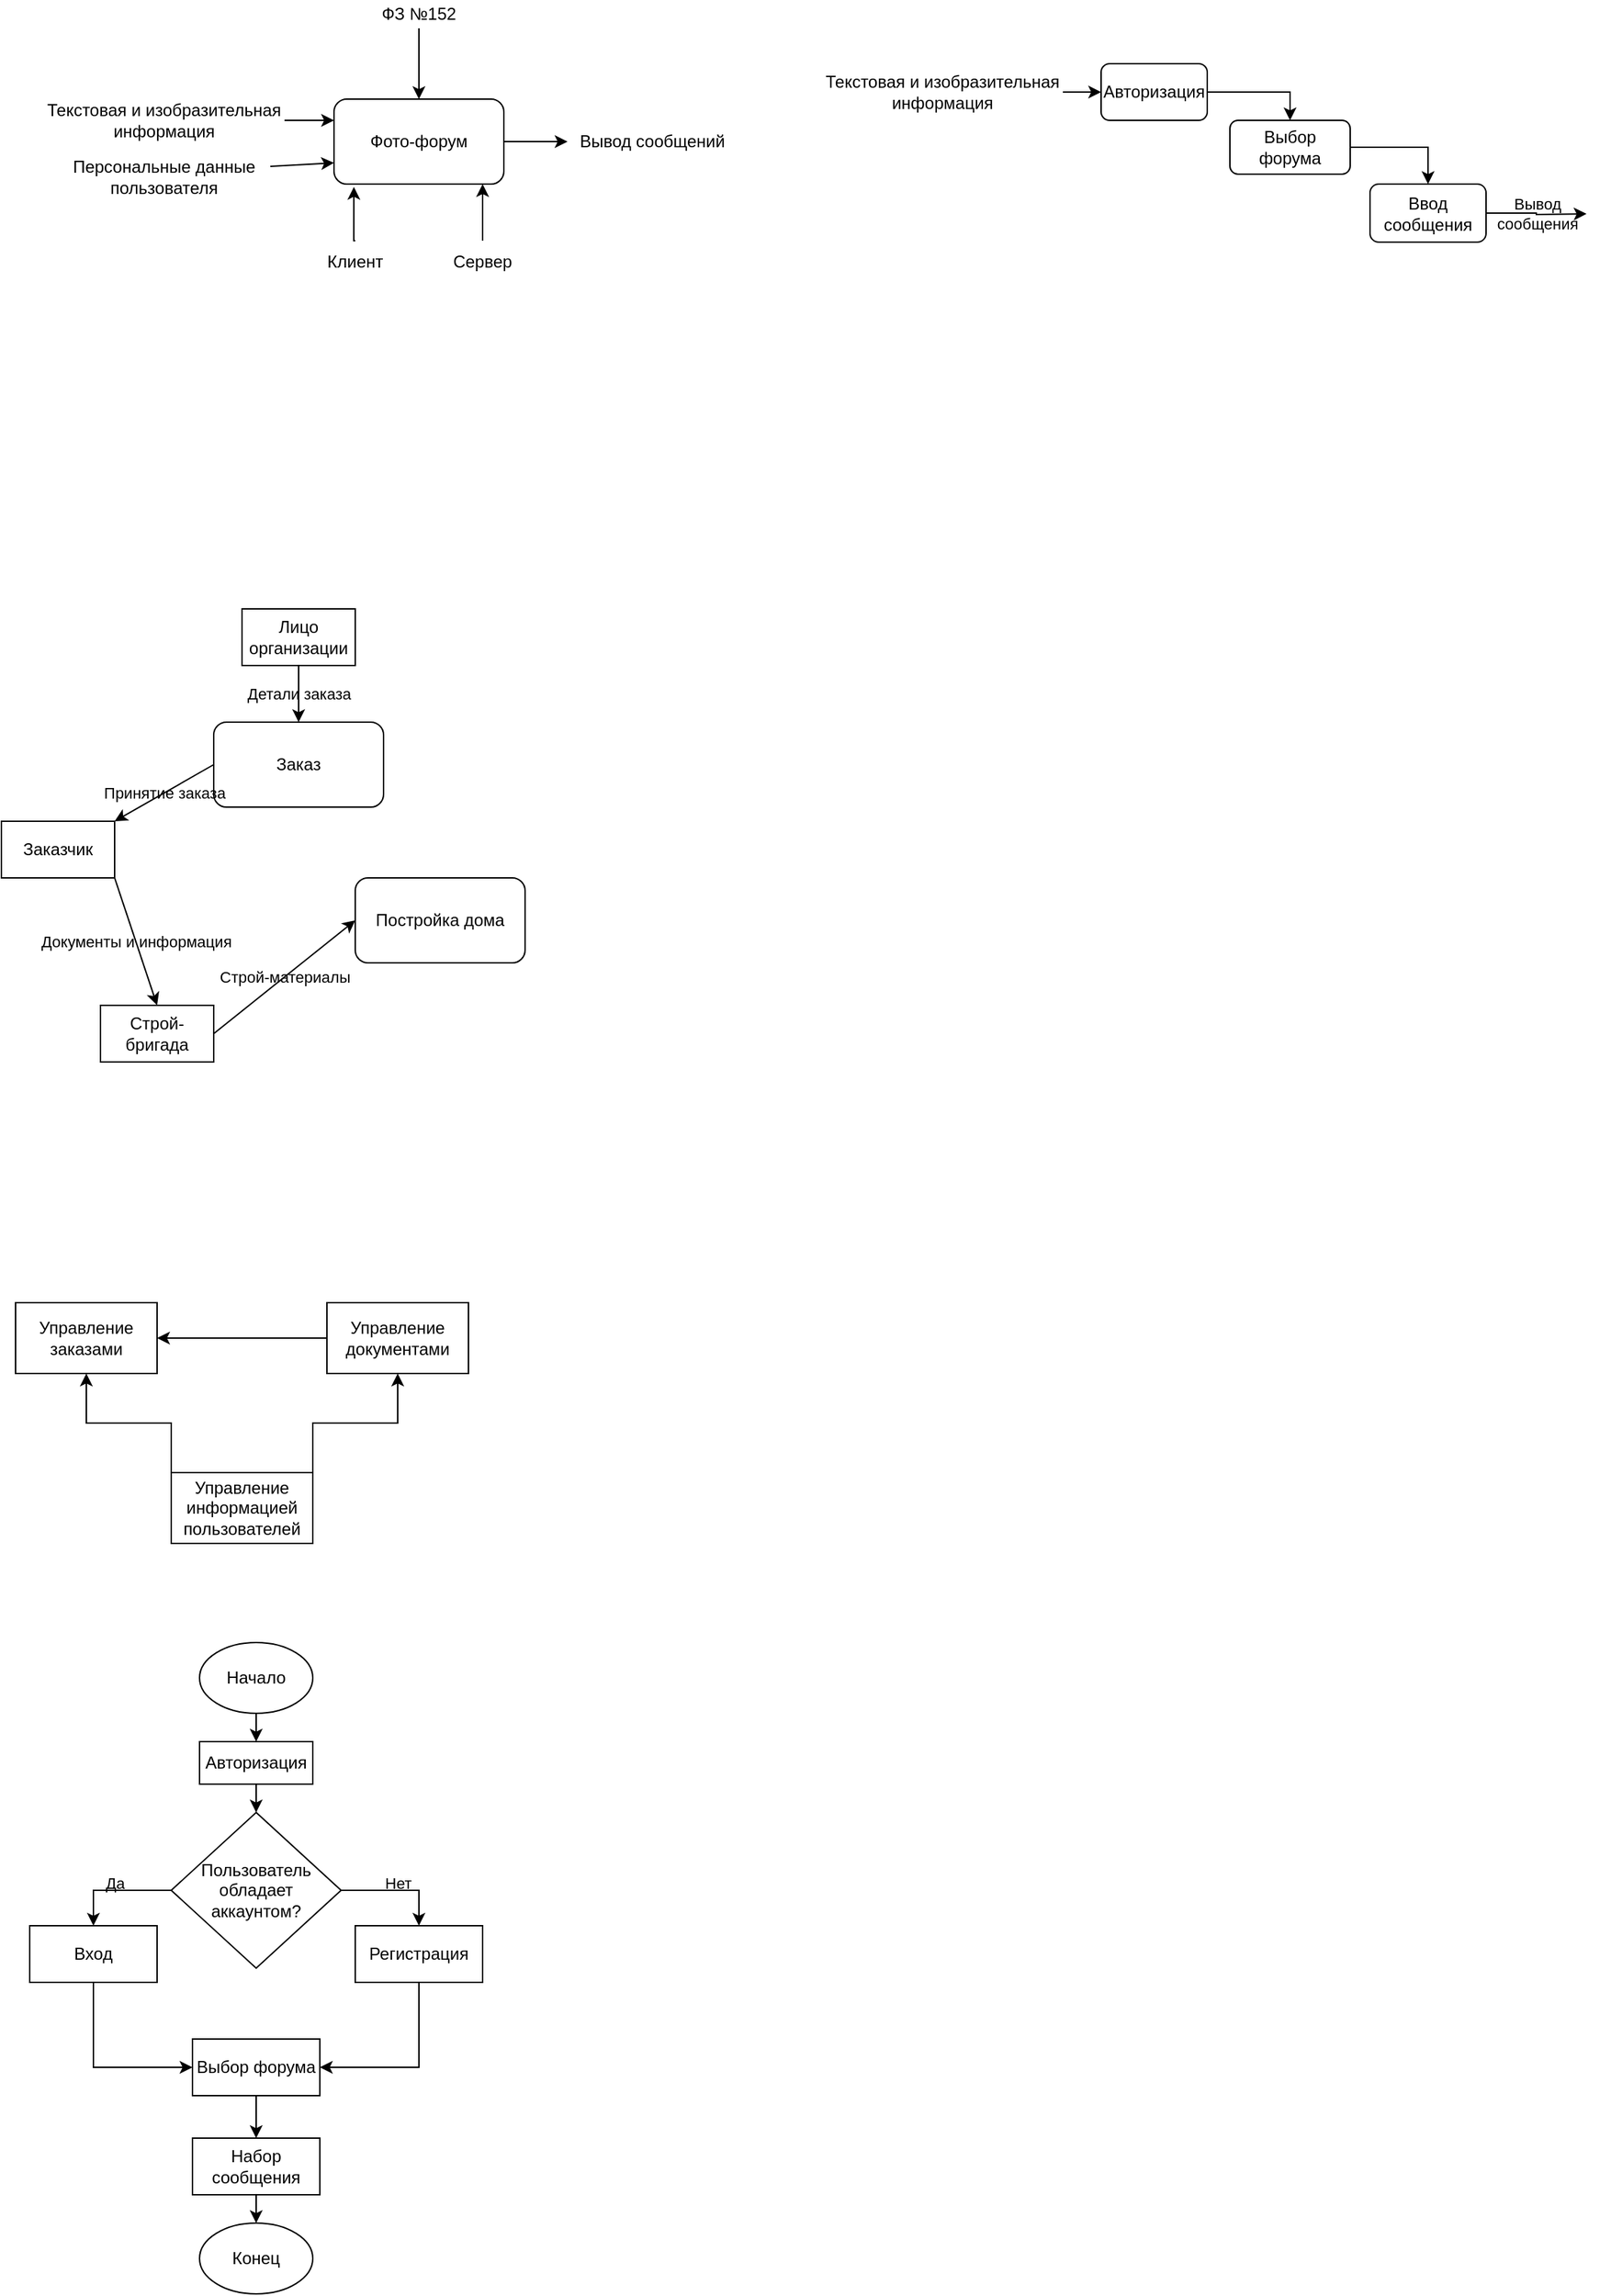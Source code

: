 <mxfile version="20.8.13" type="github">
  <diagram name="Страница 1" id="QdyrQC4noZu7jdqYTgDE">
    <mxGraphModel dx="746" dy="1904" grid="0" gridSize="10" guides="1" tooltips="1" connect="1" arrows="1" fold="1" page="1" pageScale="1" pageWidth="827" pageHeight="1169" math="0" shadow="0">
      <root>
        <mxCell id="0" />
        <mxCell id="1" parent="0" />
        <mxCell id="eFSmikzMpkrYjEHvBEZ9-1" value="Постройка дома" style="rounded=1;whiteSpace=wrap;html=1;" vertex="1" parent="1">
          <mxGeometry x="390" y="320" width="120" height="60" as="geometry" />
        </mxCell>
        <mxCell id="eFSmikzMpkrYjEHvBEZ9-2" value="Заказчик" style="rounded=0;whiteSpace=wrap;html=1;" vertex="1" parent="1">
          <mxGeometry x="140" y="280" width="80" height="40" as="geometry" />
        </mxCell>
        <mxCell id="eFSmikzMpkrYjEHvBEZ9-3" value="Лицо организации" style="rounded=0;whiteSpace=wrap;html=1;" vertex="1" parent="1">
          <mxGeometry x="310" y="130" width="80" height="40" as="geometry" />
        </mxCell>
        <mxCell id="eFSmikzMpkrYjEHvBEZ9-4" value="Строй-бригада" style="rounded=0;whiteSpace=wrap;html=1;" vertex="1" parent="1">
          <mxGeometry x="210" y="410" width="80" height="40" as="geometry" />
        </mxCell>
        <mxCell id="eFSmikzMpkrYjEHvBEZ9-5" value="Документы и информация" style="endArrow=classic;html=1;rounded=0;entryX=0.5;entryY=0;entryDx=0;entryDy=0;exitX=1;exitY=1;exitDx=0;exitDy=0;labelBackgroundColor=none;" edge="1" parent="1" source="eFSmikzMpkrYjEHvBEZ9-2" target="eFSmikzMpkrYjEHvBEZ9-4">
          <mxGeometry width="50" height="50" relative="1" as="geometry">
            <mxPoint x="210" y="320" as="sourcePoint" />
            <mxPoint x="260" y="270" as="targetPoint" />
          </mxGeometry>
        </mxCell>
        <mxCell id="eFSmikzMpkrYjEHvBEZ9-6" value="Заказ" style="rounded=1;whiteSpace=wrap;html=1;" vertex="1" parent="1">
          <mxGeometry x="290" y="210" width="120" height="60" as="geometry" />
        </mxCell>
        <mxCell id="eFSmikzMpkrYjEHvBEZ9-7" value="Детали заказа" style="endArrow=classic;html=1;rounded=0;exitX=0.5;exitY=1;exitDx=0;exitDy=0;entryX=0.5;entryY=0;entryDx=0;entryDy=0;labelBackgroundColor=none;" edge="1" parent="1" source="eFSmikzMpkrYjEHvBEZ9-3" target="eFSmikzMpkrYjEHvBEZ9-6">
          <mxGeometry width="50" height="50" relative="1" as="geometry">
            <mxPoint x="380" y="200" as="sourcePoint" />
            <mxPoint x="430" y="150" as="targetPoint" />
          </mxGeometry>
        </mxCell>
        <mxCell id="eFSmikzMpkrYjEHvBEZ9-8" value="Принятие заказа" style="endArrow=classic;html=1;rounded=0;exitX=0;exitY=0.5;exitDx=0;exitDy=0;entryX=1;entryY=0;entryDx=0;entryDy=0;labelBackgroundColor=none;" edge="1" parent="1" source="eFSmikzMpkrYjEHvBEZ9-6" target="eFSmikzMpkrYjEHvBEZ9-2">
          <mxGeometry width="50" height="50" relative="1" as="geometry">
            <mxPoint x="360" y="180" as="sourcePoint" />
            <mxPoint x="360" y="220" as="targetPoint" />
          </mxGeometry>
        </mxCell>
        <mxCell id="eFSmikzMpkrYjEHvBEZ9-9" value="Строй-материалы" style="endArrow=classic;html=1;rounded=0;entryX=0;entryY=0.5;entryDx=0;entryDy=0;exitX=1;exitY=0.5;exitDx=0;exitDy=0;labelBackgroundColor=none;" edge="1" parent="1" source="eFSmikzMpkrYjEHvBEZ9-4" target="eFSmikzMpkrYjEHvBEZ9-1">
          <mxGeometry width="50" height="50" relative="1" as="geometry">
            <mxPoint x="399" y="410" as="sourcePoint" />
            <mxPoint x="429" y="500" as="targetPoint" />
          </mxGeometry>
        </mxCell>
        <mxCell id="eFSmikzMpkrYjEHvBEZ9-10" value="Управление заказами" style="rounded=0;whiteSpace=wrap;html=1;" vertex="1" parent="1">
          <mxGeometry x="150" y="620" width="100" height="50" as="geometry" />
        </mxCell>
        <mxCell id="eFSmikzMpkrYjEHvBEZ9-15" style="edgeStyle=orthogonalEdgeStyle;rounded=0;orthogonalLoop=1;jettySize=auto;html=1;exitX=0;exitY=0.5;exitDx=0;exitDy=0;entryX=1;entryY=0.5;entryDx=0;entryDy=0;labelBackgroundColor=none;" edge="1" parent="1" source="eFSmikzMpkrYjEHvBEZ9-11" target="eFSmikzMpkrYjEHvBEZ9-10">
          <mxGeometry relative="1" as="geometry" />
        </mxCell>
        <mxCell id="eFSmikzMpkrYjEHvBEZ9-11" value="Управление документами" style="rounded=0;whiteSpace=wrap;html=1;" vertex="1" parent="1">
          <mxGeometry x="370" y="620" width="100" height="50" as="geometry" />
        </mxCell>
        <mxCell id="eFSmikzMpkrYjEHvBEZ9-13" style="edgeStyle=orthogonalEdgeStyle;rounded=0;orthogonalLoop=1;jettySize=auto;html=1;exitX=0;exitY=0;exitDx=0;exitDy=0;entryX=0.5;entryY=1;entryDx=0;entryDy=0;labelBackgroundColor=none;" edge="1" parent="1" source="eFSmikzMpkrYjEHvBEZ9-12" target="eFSmikzMpkrYjEHvBEZ9-10">
          <mxGeometry relative="1" as="geometry" />
        </mxCell>
        <mxCell id="eFSmikzMpkrYjEHvBEZ9-14" style="edgeStyle=orthogonalEdgeStyle;rounded=0;orthogonalLoop=1;jettySize=auto;html=1;exitX=1;exitY=0;exitDx=0;exitDy=0;entryX=0.5;entryY=1;entryDx=0;entryDy=0;labelBackgroundColor=none;" edge="1" parent="1" source="eFSmikzMpkrYjEHvBEZ9-12" target="eFSmikzMpkrYjEHvBEZ9-11">
          <mxGeometry relative="1" as="geometry" />
        </mxCell>
        <mxCell id="eFSmikzMpkrYjEHvBEZ9-12" value="Управление информацией пользователей" style="rounded=0;whiteSpace=wrap;html=1;" vertex="1" parent="1">
          <mxGeometry x="260" y="740" width="100" height="50" as="geometry" />
        </mxCell>
        <mxCell id="eFSmikzMpkrYjEHvBEZ9-24" style="edgeStyle=orthogonalEdgeStyle;rounded=0;orthogonalLoop=1;jettySize=auto;html=1;exitX=0.5;exitY=1;exitDx=0;exitDy=0;entryX=0.5;entryY=0;entryDx=0;entryDy=0;labelBackgroundColor=none;" edge="1" parent="1" source="eFSmikzMpkrYjEHvBEZ9-16" target="eFSmikzMpkrYjEHvBEZ9-19">
          <mxGeometry relative="1" as="geometry" />
        </mxCell>
        <mxCell id="eFSmikzMpkrYjEHvBEZ9-16" value="Начало" style="ellipse;whiteSpace=wrap;html=1;" vertex="1" parent="1">
          <mxGeometry x="280" y="860" width="80" height="50" as="geometry" />
        </mxCell>
        <mxCell id="eFSmikzMpkrYjEHvBEZ9-17" value="Конец" style="ellipse;whiteSpace=wrap;html=1;" vertex="1" parent="1">
          <mxGeometry x="280" y="1270" width="80" height="50" as="geometry" />
        </mxCell>
        <mxCell id="eFSmikzMpkrYjEHvBEZ9-26" value="Нет" style="edgeStyle=orthogonalEdgeStyle;rounded=0;orthogonalLoop=1;jettySize=auto;html=1;exitX=1;exitY=0.5;exitDx=0;exitDy=0;entryX=0.5;entryY=0;entryDx=0;entryDy=0;labelBackgroundColor=none;" edge="1" parent="1" source="eFSmikzMpkrYjEHvBEZ9-18" target="eFSmikzMpkrYjEHvBEZ9-20">
          <mxGeometry y="5" relative="1" as="geometry">
            <mxPoint as="offset" />
          </mxGeometry>
        </mxCell>
        <mxCell id="eFSmikzMpkrYjEHvBEZ9-27" value="Да" style="edgeStyle=orthogonalEdgeStyle;rounded=0;orthogonalLoop=1;jettySize=auto;html=1;exitX=0;exitY=0.5;exitDx=0;exitDy=0;entryX=0.5;entryY=0;entryDx=0;entryDy=0;labelBackgroundColor=none;" edge="1" parent="1" source="eFSmikzMpkrYjEHvBEZ9-18" target="eFSmikzMpkrYjEHvBEZ9-21">
          <mxGeometry y="-5" relative="1" as="geometry">
            <mxPoint as="offset" />
          </mxGeometry>
        </mxCell>
        <mxCell id="eFSmikzMpkrYjEHvBEZ9-18" value="Пользователь обладает аккаунтом?" style="rhombus;whiteSpace=wrap;html=1;" vertex="1" parent="1">
          <mxGeometry x="260" y="980" width="120" height="110" as="geometry" />
        </mxCell>
        <mxCell id="eFSmikzMpkrYjEHvBEZ9-25" style="edgeStyle=orthogonalEdgeStyle;rounded=0;orthogonalLoop=1;jettySize=auto;html=1;exitX=0.5;exitY=1;exitDx=0;exitDy=0;entryX=0.5;entryY=0;entryDx=0;entryDy=0;labelBackgroundColor=none;" edge="1" parent="1" source="eFSmikzMpkrYjEHvBEZ9-19" target="eFSmikzMpkrYjEHvBEZ9-18">
          <mxGeometry relative="1" as="geometry" />
        </mxCell>
        <mxCell id="eFSmikzMpkrYjEHvBEZ9-19" value="Авторизация" style="rounded=0;whiteSpace=wrap;html=1;" vertex="1" parent="1">
          <mxGeometry x="280" y="930" width="80" height="30" as="geometry" />
        </mxCell>
        <mxCell id="eFSmikzMpkrYjEHvBEZ9-29" style="edgeStyle=orthogonalEdgeStyle;rounded=0;orthogonalLoop=1;jettySize=auto;html=1;exitX=0.5;exitY=1;exitDx=0;exitDy=0;entryX=1;entryY=0.5;entryDx=0;entryDy=0;labelBackgroundColor=none;" edge="1" parent="1" source="eFSmikzMpkrYjEHvBEZ9-20" target="eFSmikzMpkrYjEHvBEZ9-22">
          <mxGeometry relative="1" as="geometry" />
        </mxCell>
        <mxCell id="eFSmikzMpkrYjEHvBEZ9-20" value="Регистрация" style="rounded=0;whiteSpace=wrap;html=1;" vertex="1" parent="1">
          <mxGeometry x="390" y="1060" width="90" height="40" as="geometry" />
        </mxCell>
        <mxCell id="eFSmikzMpkrYjEHvBEZ9-28" style="edgeStyle=orthogonalEdgeStyle;rounded=0;orthogonalLoop=1;jettySize=auto;html=1;exitX=0.5;exitY=1;exitDx=0;exitDy=0;entryX=0;entryY=0.5;entryDx=0;entryDy=0;labelBackgroundColor=none;" edge="1" parent="1" source="eFSmikzMpkrYjEHvBEZ9-21" target="eFSmikzMpkrYjEHvBEZ9-22">
          <mxGeometry relative="1" as="geometry" />
        </mxCell>
        <mxCell id="eFSmikzMpkrYjEHvBEZ9-21" value="Вход" style="rounded=0;whiteSpace=wrap;html=1;" vertex="1" parent="1">
          <mxGeometry x="160" y="1060" width="90" height="40" as="geometry" />
        </mxCell>
        <mxCell id="eFSmikzMpkrYjEHvBEZ9-30" style="edgeStyle=orthogonalEdgeStyle;rounded=0;orthogonalLoop=1;jettySize=auto;html=1;exitX=0.5;exitY=1;exitDx=0;exitDy=0;entryX=0.5;entryY=0;entryDx=0;entryDy=0;labelBackgroundColor=none;" edge="1" parent="1" source="eFSmikzMpkrYjEHvBEZ9-22" target="eFSmikzMpkrYjEHvBEZ9-23">
          <mxGeometry relative="1" as="geometry" />
        </mxCell>
        <mxCell id="eFSmikzMpkrYjEHvBEZ9-22" value="Выбор форума" style="rounded=0;whiteSpace=wrap;html=1;" vertex="1" parent="1">
          <mxGeometry x="275" y="1140" width="90" height="40" as="geometry" />
        </mxCell>
        <mxCell id="eFSmikzMpkrYjEHvBEZ9-31" style="edgeStyle=orthogonalEdgeStyle;rounded=0;orthogonalLoop=1;jettySize=auto;html=1;exitX=0.5;exitY=1;exitDx=0;exitDy=0;entryX=0.5;entryY=0;entryDx=0;entryDy=0;labelBackgroundColor=none;" edge="1" parent="1" source="eFSmikzMpkrYjEHvBEZ9-23" target="eFSmikzMpkrYjEHvBEZ9-17">
          <mxGeometry relative="1" as="geometry" />
        </mxCell>
        <mxCell id="eFSmikzMpkrYjEHvBEZ9-23" value="Набор сообщения" style="rounded=0;whiteSpace=wrap;html=1;" vertex="1" parent="1">
          <mxGeometry x="275" y="1210" width="90" height="40" as="geometry" />
        </mxCell>
        <mxCell id="eFSmikzMpkrYjEHvBEZ9-43" style="edgeStyle=orthogonalEdgeStyle;rounded=0;orthogonalLoop=1;jettySize=auto;html=1;exitX=1;exitY=0.5;exitDx=0;exitDy=0;labelBackgroundColor=none;" edge="1" parent="1" source="eFSmikzMpkrYjEHvBEZ9-32" target="eFSmikzMpkrYjEHvBEZ9-35">
          <mxGeometry relative="1" as="geometry" />
        </mxCell>
        <mxCell id="eFSmikzMpkrYjEHvBEZ9-32" value="Фото-форум" style="rounded=1;whiteSpace=wrap;html=1;" vertex="1" parent="1">
          <mxGeometry x="375" y="-230" width="120" height="60" as="geometry" />
        </mxCell>
        <mxCell id="eFSmikzMpkrYjEHvBEZ9-33" value="Текстовая и изобразительная информация&lt;br&gt;" style="text;html=1;strokeColor=none;fillColor=none;align=center;verticalAlign=middle;whiteSpace=wrap;rounded=0;" vertex="1" parent="1">
          <mxGeometry x="170" y="-230" width="170" height="30" as="geometry" />
        </mxCell>
        <mxCell id="eFSmikzMpkrYjEHvBEZ9-34" value="Персональные данные пользователя" style="text;html=1;strokeColor=none;fillColor=none;align=center;verticalAlign=middle;whiteSpace=wrap;rounded=0;" vertex="1" parent="1">
          <mxGeometry x="180" y="-190" width="150" height="30" as="geometry" />
        </mxCell>
        <mxCell id="eFSmikzMpkrYjEHvBEZ9-35" value="Вывод сообщений" style="text;html=1;strokeColor=none;fillColor=none;align=center;verticalAlign=middle;whiteSpace=wrap;rounded=0;" vertex="1" parent="1">
          <mxGeometry x="540" y="-215" width="120" height="30" as="geometry" />
        </mxCell>
        <mxCell id="eFSmikzMpkrYjEHvBEZ9-44" style="edgeStyle=orthogonalEdgeStyle;rounded=0;orthogonalLoop=1;jettySize=auto;html=1;exitX=0.5;exitY=0;exitDx=0;exitDy=0;entryX=0.117;entryY=1.033;entryDx=0;entryDy=0;entryPerimeter=0;labelBackgroundColor=none;" edge="1" parent="1" source="eFSmikzMpkrYjEHvBEZ9-37" target="eFSmikzMpkrYjEHvBEZ9-32">
          <mxGeometry relative="1" as="geometry" />
        </mxCell>
        <mxCell id="eFSmikzMpkrYjEHvBEZ9-37" value="Клиент" style="text;html=1;strokeColor=none;fillColor=none;align=center;verticalAlign=middle;whiteSpace=wrap;rounded=0;" vertex="1" parent="1">
          <mxGeometry x="360" y="-130" width="60" height="30" as="geometry" />
        </mxCell>
        <mxCell id="eFSmikzMpkrYjEHvBEZ9-45" style="edgeStyle=orthogonalEdgeStyle;rounded=0;orthogonalLoop=1;jettySize=auto;html=1;exitX=0.5;exitY=0;exitDx=0;exitDy=0;labelBackgroundColor=none;" edge="1" parent="1" source="eFSmikzMpkrYjEHvBEZ9-38">
          <mxGeometry relative="1" as="geometry">
            <mxPoint x="480" y="-170" as="targetPoint" />
            <Array as="points">
              <mxPoint x="480" y="-168" />
            </Array>
          </mxGeometry>
        </mxCell>
        <mxCell id="eFSmikzMpkrYjEHvBEZ9-38" value="Сервер" style="text;html=1;strokeColor=none;fillColor=none;align=center;verticalAlign=middle;whiteSpace=wrap;rounded=0;" vertex="1" parent="1">
          <mxGeometry x="450" y="-130" width="60" height="30" as="geometry" />
        </mxCell>
        <mxCell id="eFSmikzMpkrYjEHvBEZ9-39" style="edgeStyle=orthogonalEdgeStyle;rounded=0;orthogonalLoop=1;jettySize=auto;html=1;exitX=0.5;exitY=1;exitDx=0;exitDy=0;labelBackgroundColor=none;" edge="1" parent="1" source="eFSmikzMpkrYjEHvBEZ9-37" target="eFSmikzMpkrYjEHvBEZ9-37">
          <mxGeometry relative="1" as="geometry" />
        </mxCell>
        <mxCell id="eFSmikzMpkrYjEHvBEZ9-41" style="edgeStyle=orthogonalEdgeStyle;rounded=0;orthogonalLoop=1;jettySize=auto;html=1;exitX=0.5;exitY=1;exitDx=0;exitDy=0;entryX=0.5;entryY=0;entryDx=0;entryDy=0;labelBackgroundColor=none;" edge="1" parent="1" source="eFSmikzMpkrYjEHvBEZ9-40" target="eFSmikzMpkrYjEHvBEZ9-32">
          <mxGeometry relative="1" as="geometry" />
        </mxCell>
        <mxCell id="eFSmikzMpkrYjEHvBEZ9-40" value="ФЗ №152" style="text;html=1;strokeColor=none;fillColor=none;align=center;verticalAlign=middle;whiteSpace=wrap;rounded=0;" vertex="1" parent="1">
          <mxGeometry x="405" y="-300" width="60" height="20" as="geometry" />
        </mxCell>
        <mxCell id="eFSmikzMpkrYjEHvBEZ9-52" value="" style="endArrow=classic;html=1;rounded=0;labelBackgroundColor=none;exitX=1;exitY=0.25;exitDx=0;exitDy=0;entryX=0;entryY=0.75;entryDx=0;entryDy=0;" edge="1" parent="1" source="eFSmikzMpkrYjEHvBEZ9-34" target="eFSmikzMpkrYjEHvBEZ9-32">
          <mxGeometry width="50" height="50" relative="1" as="geometry">
            <mxPoint x="360" y="-50" as="sourcePoint" />
            <mxPoint x="410" y="-100" as="targetPoint" />
          </mxGeometry>
        </mxCell>
        <mxCell id="eFSmikzMpkrYjEHvBEZ9-53" value="" style="endArrow=classic;html=1;rounded=0;labelBackgroundColor=none;exitX=1;exitY=0.5;exitDx=0;exitDy=0;entryX=0;entryY=0.25;entryDx=0;entryDy=0;" edge="1" parent="1" source="eFSmikzMpkrYjEHvBEZ9-33" target="eFSmikzMpkrYjEHvBEZ9-32">
          <mxGeometry width="50" height="50" relative="1" as="geometry">
            <mxPoint x="360" y="-50" as="sourcePoint" />
            <mxPoint x="410" y="-100" as="targetPoint" />
          </mxGeometry>
        </mxCell>
        <mxCell id="eFSmikzMpkrYjEHvBEZ9-58" style="edgeStyle=orthogonalEdgeStyle;rounded=0;orthogonalLoop=1;jettySize=auto;html=1;exitX=1;exitY=0.5;exitDx=0;exitDy=0;entryX=0;entryY=0.5;entryDx=0;entryDy=0;labelBackgroundColor=none;" edge="1" parent="1" source="eFSmikzMpkrYjEHvBEZ9-54" target="eFSmikzMpkrYjEHvBEZ9-55">
          <mxGeometry relative="1" as="geometry" />
        </mxCell>
        <mxCell id="eFSmikzMpkrYjEHvBEZ9-54" value="Текстовая и изобразительная информация&lt;br&gt;" style="text;html=1;strokeColor=none;fillColor=none;align=center;verticalAlign=middle;whiteSpace=wrap;rounded=0;" vertex="1" parent="1">
          <mxGeometry x="720" y="-250" width="170" height="30" as="geometry" />
        </mxCell>
        <mxCell id="eFSmikzMpkrYjEHvBEZ9-59" style="edgeStyle=orthogonalEdgeStyle;rounded=0;orthogonalLoop=1;jettySize=auto;html=1;exitX=1;exitY=0.5;exitDx=0;exitDy=0;entryX=0.5;entryY=0;entryDx=0;entryDy=0;labelBackgroundColor=none;" edge="1" parent="1" source="eFSmikzMpkrYjEHvBEZ9-55" target="eFSmikzMpkrYjEHvBEZ9-56">
          <mxGeometry relative="1" as="geometry" />
        </mxCell>
        <mxCell id="eFSmikzMpkrYjEHvBEZ9-55" value="Авторизация" style="rounded=1;whiteSpace=wrap;html=1;" vertex="1" parent="1">
          <mxGeometry x="917" y="-255" width="75" height="40" as="geometry" />
        </mxCell>
        <mxCell id="eFSmikzMpkrYjEHvBEZ9-60" style="edgeStyle=orthogonalEdgeStyle;rounded=0;orthogonalLoop=1;jettySize=auto;html=1;exitX=1;exitY=0.5;exitDx=0;exitDy=0;entryX=0.5;entryY=0;entryDx=0;entryDy=0;labelBackgroundColor=none;" edge="1" parent="1" source="eFSmikzMpkrYjEHvBEZ9-56" target="eFSmikzMpkrYjEHvBEZ9-57">
          <mxGeometry relative="1" as="geometry" />
        </mxCell>
        <mxCell id="eFSmikzMpkrYjEHvBEZ9-56" value="Выбор форума" style="rounded=1;whiteSpace=wrap;html=1;" vertex="1" parent="1">
          <mxGeometry x="1008" y="-215" width="85" height="38" as="geometry" />
        </mxCell>
        <mxCell id="eFSmikzMpkrYjEHvBEZ9-61" value="Вывод&lt;br&gt;сообщения" style="edgeStyle=orthogonalEdgeStyle;rounded=0;orthogonalLoop=1;jettySize=auto;html=1;exitX=1;exitY=0.5;exitDx=0;exitDy=0;labelBackgroundColor=none;" edge="1" parent="1" source="eFSmikzMpkrYjEHvBEZ9-57">
          <mxGeometry relative="1" as="geometry">
            <mxPoint x="1260" y="-149" as="targetPoint" />
          </mxGeometry>
        </mxCell>
        <mxCell id="eFSmikzMpkrYjEHvBEZ9-57" value="Ввод сообщения" style="rounded=1;whiteSpace=wrap;html=1;" vertex="1" parent="1">
          <mxGeometry x="1107" y="-170" width="82" height="41" as="geometry" />
        </mxCell>
      </root>
    </mxGraphModel>
  </diagram>
</mxfile>
